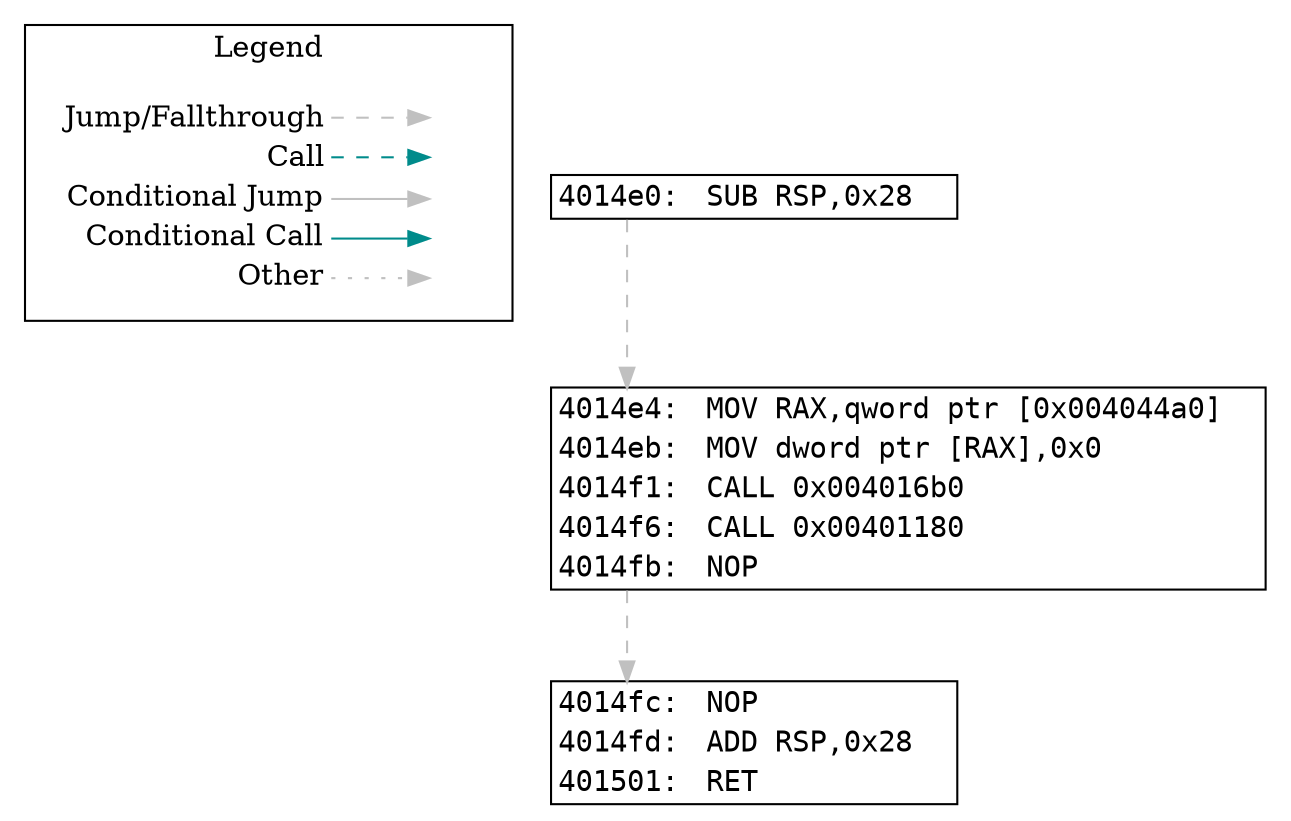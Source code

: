 digraph "func 0x4014e0" {
  newrank=true;
  // Flow Type Legend
  subgraph cluster_01 { 
    rank=same;
    node [shape=plaintext]
    label = "Legend";
    key [label=<<table border="0" cellpadding="2" cellspacing="0" cellborder="0">
                  <tr><td align="right" port="i1">Jump/Fallthrough</td></tr>
                  <tr><td align="right" port="i2">Call</td></tr>
                  <tr><td align="right" port="i3">Conditional Jump</td></tr>
                  <tr><td align="right" port="i4">Conditional Call</td></tr>
                  <tr><td align="right" port="i5">Other</td></tr>
               </table>>];
    key2 [label=<<table border="0" cellpadding="2" cellspacing="0" cellborder="0">
                   <tr><td port="i1">&nbsp;</td></tr>
                   <tr><td port="i2">&nbsp;</td></tr>
                   <tr><td port="i3">&nbsp;</td></tr>
                   <tr><td port="i4">&nbsp;</td></tr>
                   <tr><td port="i5">&nbsp;</td></tr>
                </table>>];
    key:i1:e -> key2:i1:w [color=gray style=dashed];
    key:i2:e -> key2:i2:w [color=cyan4 style=dashed];
    key:i3:e -> key2:i3:w [color=gray];
    key:i4:e -> key2:i4:w [color=cyan4];
    key:i5:e -> key2:i5:w [color=gray style=dotted];
  }
  bb_4014e0 [shape=plaintext label=<
    <TABLE BORDER="1" CELLBORDER="0" CELLSPACING="0">
      <TR>
        <TD PORT="insn_4014e0" ALIGN="RIGHT"><FONT FACE="monospace">4014e0: </FONT></TD>
        <TD ALIGN="LEFT"><FONT FACE="monospace">SUB RSP,0x28</FONT></TD>
        <TD>&nbsp;&nbsp;&nbsp;</TD> // for spacing
      </TR>
    </TABLE>>];
  bb_4014e4 [shape=plaintext label=<
    <TABLE BORDER="1" CELLBORDER="0" CELLSPACING="0">
      <TR>
        <TD PORT="insn_4014e4" ALIGN="RIGHT"><FONT FACE="monospace">4014e4: </FONT></TD>
        <TD ALIGN="LEFT"><FONT FACE="monospace">MOV RAX,qword ptr [0x004044a0]</FONT></TD>
        <TD>&nbsp;&nbsp;&nbsp;</TD> // for spacing
      </TR>
      <TR>
        <TD PORT="insn_4014eb" ALIGN="RIGHT"><FONT FACE="monospace">4014eb: </FONT></TD>
        <TD ALIGN="LEFT"><FONT FACE="monospace">MOV dword ptr [RAX],0x0</FONT></TD>
        <TD>&nbsp;&nbsp;&nbsp;</TD> // for spacing
      </TR>
      <TR>
        <TD PORT="insn_4014f1" ALIGN="RIGHT"><FONT FACE="monospace">4014f1: </FONT></TD>
        <TD ALIGN="LEFT"><FONT FACE="monospace">CALL 0x004016b0</FONT></TD>
        <TD>&nbsp;&nbsp;&nbsp;</TD> // for spacing
      </TR>
      <TR>
        <TD PORT="insn_4014f6" ALIGN="RIGHT"><FONT FACE="monospace">4014f6: </FONT></TD>
        <TD ALIGN="LEFT"><FONT FACE="monospace">CALL 0x00401180</FONT></TD>
        <TD>&nbsp;&nbsp;&nbsp;</TD> // for spacing
      </TR>
      <TR>
        <TD PORT="insn_4014fb" ALIGN="RIGHT"><FONT FACE="monospace">4014fb: </FONT></TD>
        <TD ALIGN="LEFT"><FONT FACE="monospace">NOP</FONT></TD>
        <TD>&nbsp;&nbsp;&nbsp;</TD> // for spacing
      </TR>
    </TABLE>>];
  bb_4014fc [shape=plaintext label=<
    <TABLE BORDER="1" CELLBORDER="0" CELLSPACING="0">
      <TR>
        <TD PORT="insn_4014fc" ALIGN="RIGHT"><FONT FACE="monospace">4014fc: </FONT></TD>
        <TD ALIGN="LEFT"><FONT FACE="monospace">NOP</FONT></TD>
        <TD>&nbsp;&nbsp;&nbsp;</TD> // for spacing
      </TR>
      <TR>
        <TD PORT="insn_4014fd" ALIGN="RIGHT"><FONT FACE="monospace">4014fd: </FONT></TD>
        <TD ALIGN="LEFT"><FONT FACE="monospace">ADD RSP,0x28</FONT></TD>
        <TD>&nbsp;&nbsp;&nbsp;</TD> // for spacing
      </TR>
      <TR>
        <TD PORT="insn_401501" ALIGN="RIGHT"><FONT FACE="monospace">401501: </FONT></TD>
        <TD ALIGN="LEFT"><FONT FACE="monospace">RET</FONT></TD>
        <TD>&nbsp;&nbsp;&nbsp;</TD> // for spacing
      </TR>
    </TABLE>>];
  bb_4014e4:insn_4014fb -> bb_4014fc:insn_4014fc [color=gray style=dashed tooltip="FALL_THROUGH"];
  bb_4014e0:insn_4014e0 -> bb_4014e4:insn_4014e4 [color=gray style=dashed tooltip="FALL_THROUGH"];
}